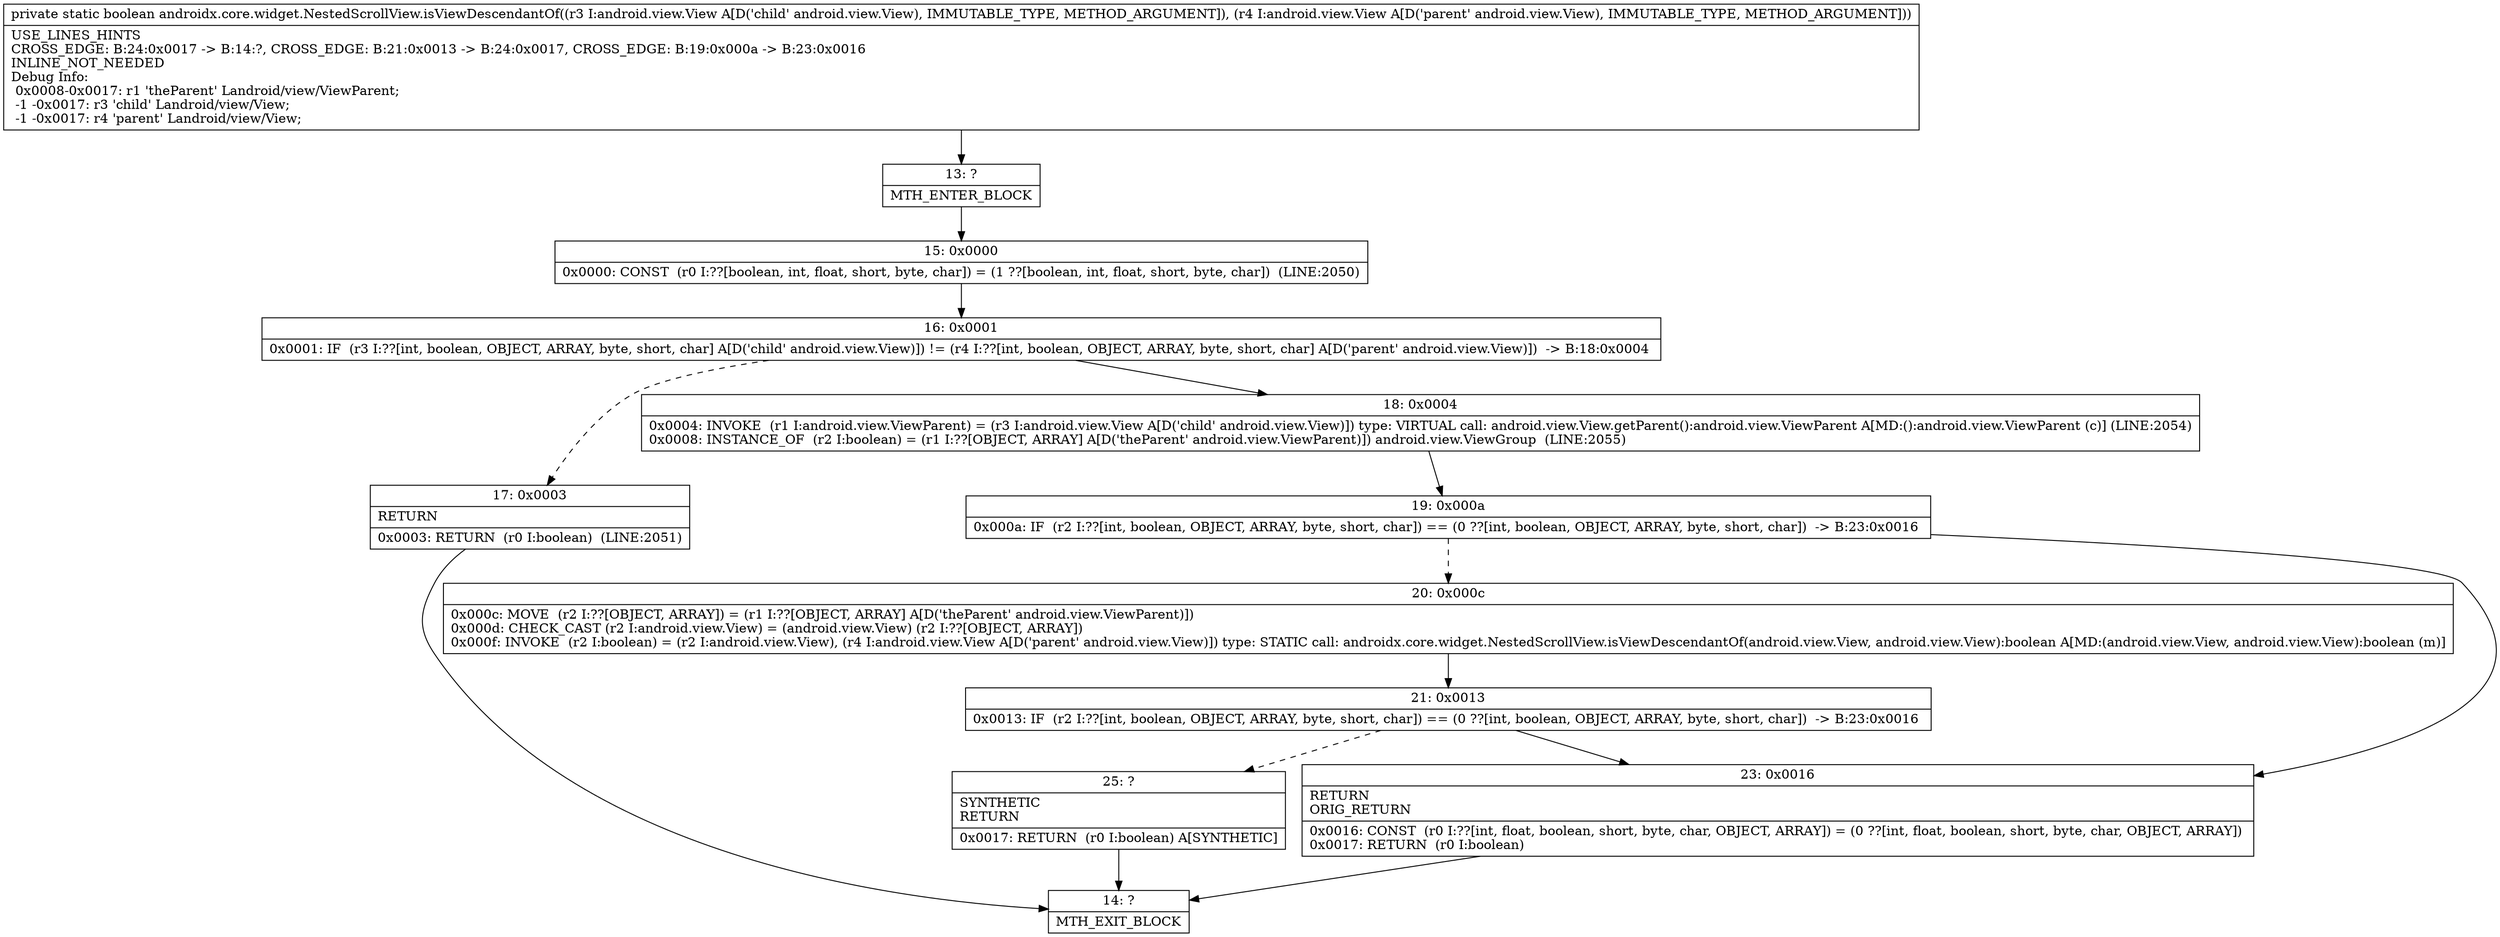 digraph "CFG forandroidx.core.widget.NestedScrollView.isViewDescendantOf(Landroid\/view\/View;Landroid\/view\/View;)Z" {
Node_13 [shape=record,label="{13\:\ ?|MTH_ENTER_BLOCK\l}"];
Node_15 [shape=record,label="{15\:\ 0x0000|0x0000: CONST  (r0 I:??[boolean, int, float, short, byte, char]) = (1 ??[boolean, int, float, short, byte, char])  (LINE:2050)\l}"];
Node_16 [shape=record,label="{16\:\ 0x0001|0x0001: IF  (r3 I:??[int, boolean, OBJECT, ARRAY, byte, short, char] A[D('child' android.view.View)]) != (r4 I:??[int, boolean, OBJECT, ARRAY, byte, short, char] A[D('parent' android.view.View)])  \-\> B:18:0x0004 \l}"];
Node_17 [shape=record,label="{17\:\ 0x0003|RETURN\l|0x0003: RETURN  (r0 I:boolean)  (LINE:2051)\l}"];
Node_14 [shape=record,label="{14\:\ ?|MTH_EXIT_BLOCK\l}"];
Node_18 [shape=record,label="{18\:\ 0x0004|0x0004: INVOKE  (r1 I:android.view.ViewParent) = (r3 I:android.view.View A[D('child' android.view.View)]) type: VIRTUAL call: android.view.View.getParent():android.view.ViewParent A[MD:():android.view.ViewParent (c)] (LINE:2054)\l0x0008: INSTANCE_OF  (r2 I:boolean) = (r1 I:??[OBJECT, ARRAY] A[D('theParent' android.view.ViewParent)]) android.view.ViewGroup  (LINE:2055)\l}"];
Node_19 [shape=record,label="{19\:\ 0x000a|0x000a: IF  (r2 I:??[int, boolean, OBJECT, ARRAY, byte, short, char]) == (0 ??[int, boolean, OBJECT, ARRAY, byte, short, char])  \-\> B:23:0x0016 \l}"];
Node_20 [shape=record,label="{20\:\ 0x000c|0x000c: MOVE  (r2 I:??[OBJECT, ARRAY]) = (r1 I:??[OBJECT, ARRAY] A[D('theParent' android.view.ViewParent)]) \l0x000d: CHECK_CAST (r2 I:android.view.View) = (android.view.View) (r2 I:??[OBJECT, ARRAY]) \l0x000f: INVOKE  (r2 I:boolean) = (r2 I:android.view.View), (r4 I:android.view.View A[D('parent' android.view.View)]) type: STATIC call: androidx.core.widget.NestedScrollView.isViewDescendantOf(android.view.View, android.view.View):boolean A[MD:(android.view.View, android.view.View):boolean (m)]\l}"];
Node_21 [shape=record,label="{21\:\ 0x0013|0x0013: IF  (r2 I:??[int, boolean, OBJECT, ARRAY, byte, short, char]) == (0 ??[int, boolean, OBJECT, ARRAY, byte, short, char])  \-\> B:23:0x0016 \l}"];
Node_25 [shape=record,label="{25\:\ ?|SYNTHETIC\lRETURN\l|0x0017: RETURN  (r0 I:boolean) A[SYNTHETIC]\l}"];
Node_23 [shape=record,label="{23\:\ 0x0016|RETURN\lORIG_RETURN\l|0x0016: CONST  (r0 I:??[int, float, boolean, short, byte, char, OBJECT, ARRAY]) = (0 ??[int, float, boolean, short, byte, char, OBJECT, ARRAY]) \l0x0017: RETURN  (r0 I:boolean) \l}"];
MethodNode[shape=record,label="{private static boolean androidx.core.widget.NestedScrollView.isViewDescendantOf((r3 I:android.view.View A[D('child' android.view.View), IMMUTABLE_TYPE, METHOD_ARGUMENT]), (r4 I:android.view.View A[D('parent' android.view.View), IMMUTABLE_TYPE, METHOD_ARGUMENT]))  | USE_LINES_HINTS\lCROSS_EDGE: B:24:0x0017 \-\> B:14:?, CROSS_EDGE: B:21:0x0013 \-\> B:24:0x0017, CROSS_EDGE: B:19:0x000a \-\> B:23:0x0016\lINLINE_NOT_NEEDED\lDebug Info:\l  0x0008\-0x0017: r1 'theParent' Landroid\/view\/ViewParent;\l  \-1 \-0x0017: r3 'child' Landroid\/view\/View;\l  \-1 \-0x0017: r4 'parent' Landroid\/view\/View;\l}"];
MethodNode -> Node_13;Node_13 -> Node_15;
Node_15 -> Node_16;
Node_16 -> Node_17[style=dashed];
Node_16 -> Node_18;
Node_17 -> Node_14;
Node_18 -> Node_19;
Node_19 -> Node_20[style=dashed];
Node_19 -> Node_23;
Node_20 -> Node_21;
Node_21 -> Node_23;
Node_21 -> Node_25[style=dashed];
Node_25 -> Node_14;
Node_23 -> Node_14;
}

